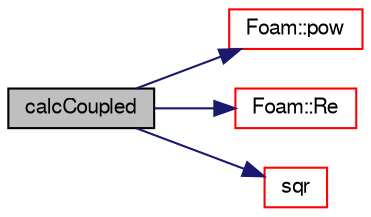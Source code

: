 digraph "calcCoupled"
{
  bgcolor="transparent";
  edge [fontname="FreeSans",fontsize="10",labelfontname="FreeSans",labelfontsize="10"];
  node [fontname="FreeSans",fontsize="10",shape=record];
  rankdir="LR";
  Node32 [label="calcCoupled",height=0.2,width=0.4,color="black", fillcolor="grey75", style="filled", fontcolor="black"];
  Node32 -> Node33 [color="midnightblue",fontsize="10",style="solid",fontname="FreeSans"];
  Node33 [label="Foam::pow",height=0.2,width=0.4,color="red",URL="$a21124.html#a7500c8e9d27a442adc75e287de074c7c"];
  Node32 -> Node37 [color="midnightblue",fontsize="10",style="solid",fontname="FreeSans"];
  Node37 [label="Foam::Re",height=0.2,width=0.4,color="red",URL="$a21124.html#affa366970bcbe0f7ccf7c85557a3e12b"];
  Node32 -> Node40 [color="midnightblue",fontsize="10",style="solid",fontname="FreeSans"];
  Node40 [label="sqr",height=0.2,width=0.4,color="red",URL="$a12539.html#a557bbac590ed5ce51116be69fe4faa96"];
}
